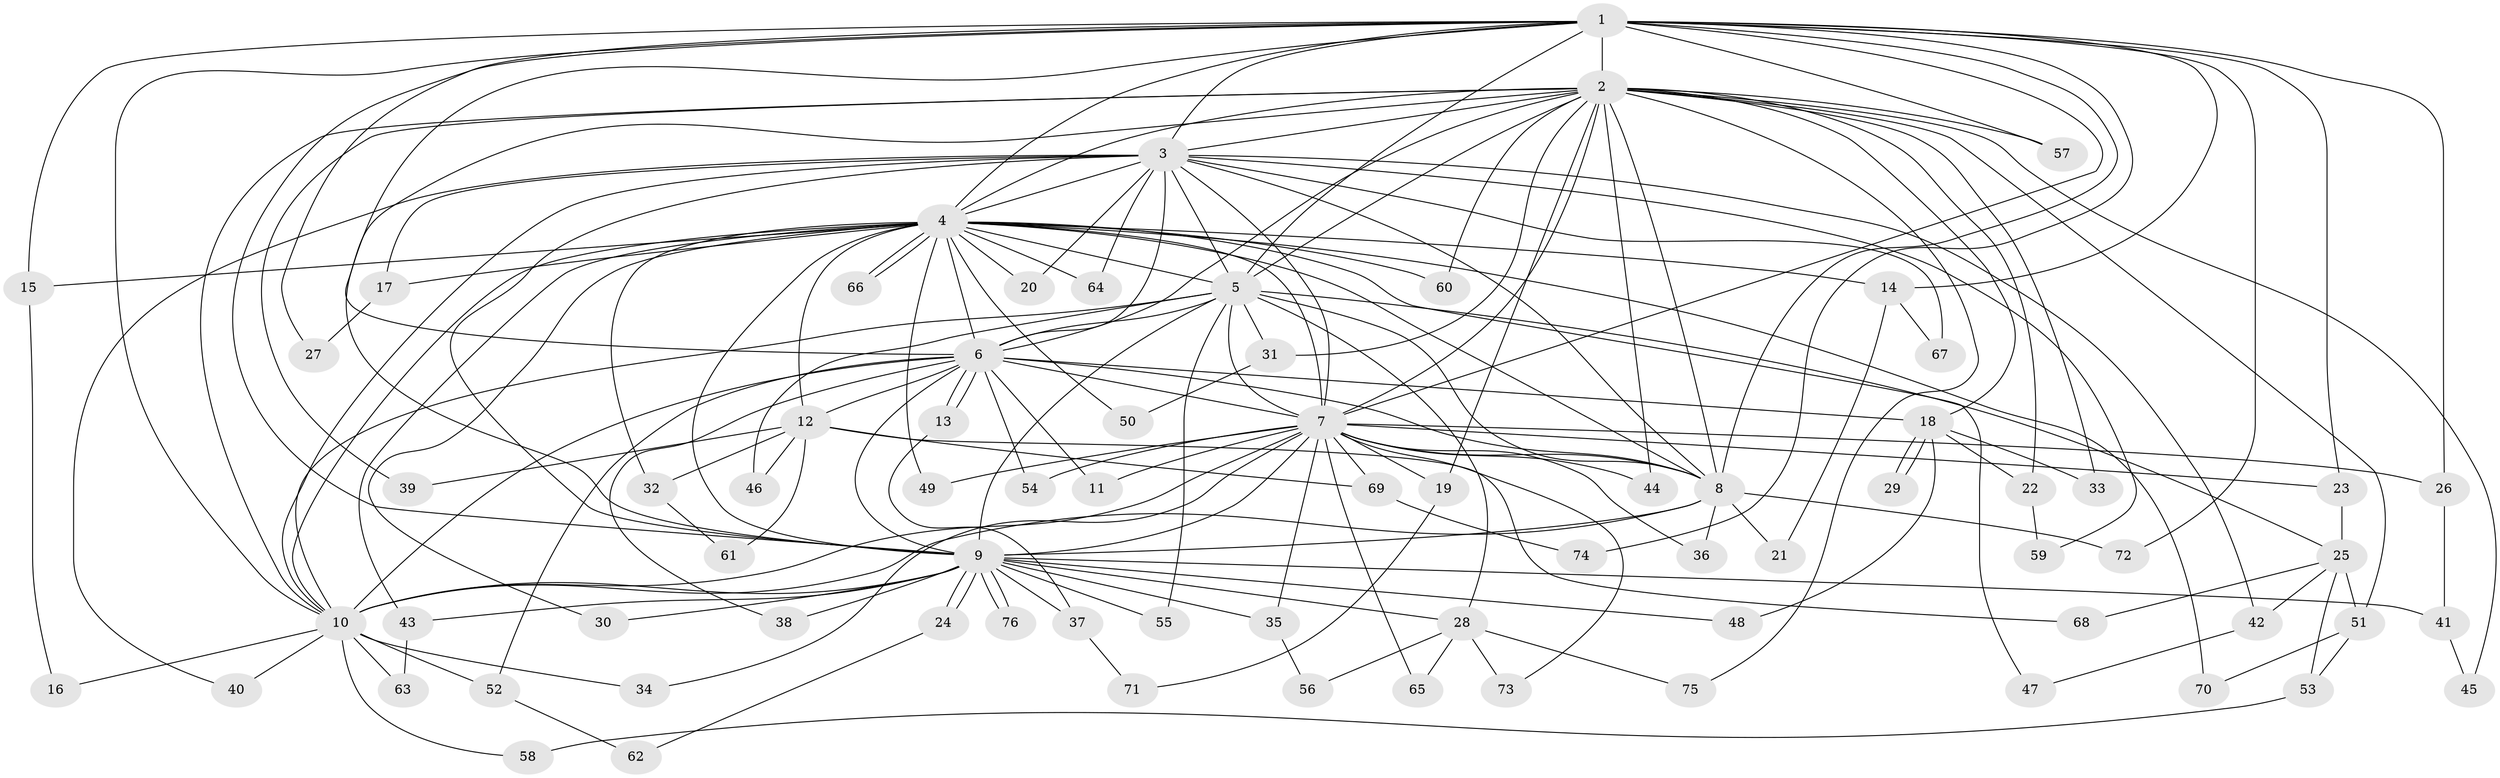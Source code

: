 // coarse degree distribution, {17: 0.02631578947368421, 1: 0.23684210526315788, 2: 0.5, 5: 0.02631578947368421, 4: 0.05263157894736842, 11: 0.02631578947368421, 6: 0.02631578947368421, 3: 0.05263157894736842, 18: 0.02631578947368421, 8: 0.02631578947368421}
// Generated by graph-tools (version 1.1) at 2025/47/03/04/25 21:47:38]
// undirected, 76 vertices, 177 edges
graph export_dot {
graph [start="1"]
  node [color=gray90,style=filled];
  1;
  2;
  3;
  4;
  5;
  6;
  7;
  8;
  9;
  10;
  11;
  12;
  13;
  14;
  15;
  16;
  17;
  18;
  19;
  20;
  21;
  22;
  23;
  24;
  25;
  26;
  27;
  28;
  29;
  30;
  31;
  32;
  33;
  34;
  35;
  36;
  37;
  38;
  39;
  40;
  41;
  42;
  43;
  44;
  45;
  46;
  47;
  48;
  49;
  50;
  51;
  52;
  53;
  54;
  55;
  56;
  57;
  58;
  59;
  60;
  61;
  62;
  63;
  64;
  65;
  66;
  67;
  68;
  69;
  70;
  71;
  72;
  73;
  74;
  75;
  76;
  1 -- 2;
  1 -- 3;
  1 -- 4;
  1 -- 5;
  1 -- 6;
  1 -- 7;
  1 -- 8;
  1 -- 9;
  1 -- 10;
  1 -- 14;
  1 -- 15;
  1 -- 23;
  1 -- 26;
  1 -- 27;
  1 -- 57;
  1 -- 72;
  1 -- 74;
  2 -- 3;
  2 -- 4;
  2 -- 5;
  2 -- 6;
  2 -- 7;
  2 -- 8;
  2 -- 9;
  2 -- 10;
  2 -- 18;
  2 -- 19;
  2 -- 22;
  2 -- 31;
  2 -- 33;
  2 -- 39;
  2 -- 44;
  2 -- 45;
  2 -- 51;
  2 -- 57;
  2 -- 60;
  2 -- 75;
  3 -- 4;
  3 -- 5;
  3 -- 6;
  3 -- 7;
  3 -- 8;
  3 -- 9;
  3 -- 10;
  3 -- 17;
  3 -- 20;
  3 -- 40;
  3 -- 42;
  3 -- 59;
  3 -- 64;
  3 -- 67;
  4 -- 5;
  4 -- 6;
  4 -- 7;
  4 -- 8;
  4 -- 9;
  4 -- 10;
  4 -- 12;
  4 -- 14;
  4 -- 15;
  4 -- 17;
  4 -- 20;
  4 -- 30;
  4 -- 32;
  4 -- 43;
  4 -- 47;
  4 -- 49;
  4 -- 50;
  4 -- 60;
  4 -- 64;
  4 -- 66;
  4 -- 66;
  4 -- 70;
  5 -- 6;
  5 -- 7;
  5 -- 8;
  5 -- 9;
  5 -- 10;
  5 -- 25;
  5 -- 28;
  5 -- 31;
  5 -- 46;
  5 -- 55;
  6 -- 7;
  6 -- 8;
  6 -- 9;
  6 -- 10;
  6 -- 11;
  6 -- 12;
  6 -- 13;
  6 -- 13;
  6 -- 18;
  6 -- 38;
  6 -- 52;
  6 -- 54;
  7 -- 8;
  7 -- 9;
  7 -- 10;
  7 -- 11;
  7 -- 19;
  7 -- 23;
  7 -- 26;
  7 -- 34;
  7 -- 35;
  7 -- 36;
  7 -- 44;
  7 -- 49;
  7 -- 54;
  7 -- 65;
  7 -- 69;
  7 -- 73;
  8 -- 9;
  8 -- 10;
  8 -- 21;
  8 -- 36;
  8 -- 72;
  9 -- 10;
  9 -- 24;
  9 -- 24;
  9 -- 28;
  9 -- 30;
  9 -- 35;
  9 -- 37;
  9 -- 38;
  9 -- 41;
  9 -- 43;
  9 -- 48;
  9 -- 55;
  9 -- 76;
  9 -- 76;
  10 -- 16;
  10 -- 34;
  10 -- 40;
  10 -- 52;
  10 -- 58;
  10 -- 63;
  12 -- 32;
  12 -- 39;
  12 -- 46;
  12 -- 61;
  12 -- 68;
  12 -- 69;
  13 -- 37;
  14 -- 21;
  14 -- 67;
  15 -- 16;
  17 -- 27;
  18 -- 22;
  18 -- 29;
  18 -- 29;
  18 -- 33;
  18 -- 48;
  19 -- 71;
  22 -- 59;
  23 -- 25;
  24 -- 62;
  25 -- 42;
  25 -- 51;
  25 -- 53;
  25 -- 68;
  26 -- 41;
  28 -- 56;
  28 -- 65;
  28 -- 73;
  28 -- 75;
  31 -- 50;
  32 -- 61;
  35 -- 56;
  37 -- 71;
  41 -- 45;
  42 -- 47;
  43 -- 63;
  51 -- 53;
  51 -- 70;
  52 -- 62;
  53 -- 58;
  69 -- 74;
}
